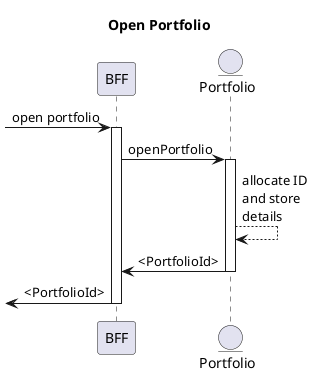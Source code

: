 @startuml
!pragma teoz true
skinparam SequenceMessageAlign direction
title Open Portfolio
participant BFF
entity Portfolio
[-> BFF : open portfolio
activate BFF
BFF -> Portfolio: openPortfolio
activate Portfolio
Portfolio --> Portfolio : allocate ID\nand store\ndetails
Portfolio -> BFF : <PortfolioId>
deactivate Portfolio
[<- BFF  : <PortfolioId>
deactivate BFF
@enduml

